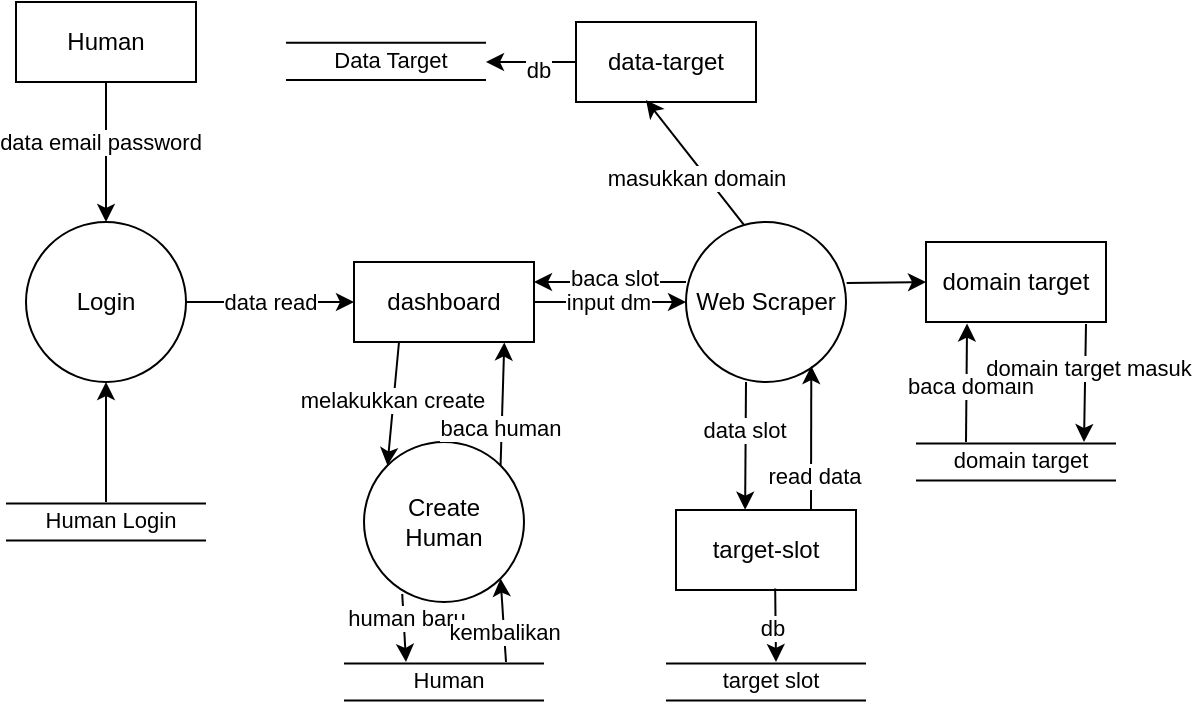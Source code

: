<mxfile version="26.0.3">
  <diagram name="Halaman-1" id="_XmtBNqs7ybtAx8C3R3i">
    <mxGraphModel dx="683" dy="396" grid="1" gridSize="10" guides="1" tooltips="1" connect="1" arrows="1" fold="1" page="1" pageScale="1" pageWidth="827" pageHeight="1169" background="#ffffff" math="0" shadow="0">
      <root>
        <mxCell id="0" />
        <mxCell id="1" parent="0" />
        <mxCell id="XeXCij93e1Qy_bGvZgCs-1" value="Login" style="ellipse;whiteSpace=wrap;html=1;aspect=fixed;" vertex="1" parent="1">
          <mxGeometry x="130" y="420" width="80" height="80" as="geometry" />
        </mxCell>
        <mxCell id="XeXCij93e1Qy_bGvZgCs-2" value="Web Scraper" style="ellipse;whiteSpace=wrap;html=1;aspect=fixed;" vertex="1" parent="1">
          <mxGeometry x="460" y="420" width="80" height="80" as="geometry" />
        </mxCell>
        <mxCell id="XeXCij93e1Qy_bGvZgCs-3" value="Create Human" style="ellipse;whiteSpace=wrap;html=1;aspect=fixed;" vertex="1" parent="1">
          <mxGeometry x="299" y="530" width="80" height="80" as="geometry" />
        </mxCell>
        <mxCell id="XeXCij93e1Qy_bGvZgCs-4" value="Human" style="rounded=0;whiteSpace=wrap;html=1;" vertex="1" parent="1">
          <mxGeometry x="125" y="310" width="90" height="40" as="geometry" />
        </mxCell>
        <mxCell id="XeXCij93e1Qy_bGvZgCs-5" value="" style="shape=link;html=1;rounded=0;width=18.571;" edge="1" parent="1">
          <mxGeometry width="100" relative="1" as="geometry">
            <mxPoint x="120" y="570" as="sourcePoint" />
            <mxPoint x="220" y="570" as="targetPoint" />
          </mxGeometry>
        </mxCell>
        <mxCell id="XeXCij93e1Qy_bGvZgCs-8" value="Human Login" style="edgeLabel;html=1;align=center;verticalAlign=middle;resizable=0;points=[];" vertex="1" connectable="0" parent="XeXCij93e1Qy_bGvZgCs-5">
          <mxGeometry x="0.027" y="1" relative="1" as="geometry">
            <mxPoint as="offset" />
          </mxGeometry>
        </mxCell>
        <mxCell id="XeXCij93e1Qy_bGvZgCs-10" value="" style="endArrow=classic;html=1;rounded=0;entryX=0.5;entryY=1;entryDx=0;entryDy=0;" edge="1" parent="1" target="XeXCij93e1Qy_bGvZgCs-1">
          <mxGeometry width="50" height="50" relative="1" as="geometry">
            <mxPoint x="170" y="560" as="sourcePoint" />
            <mxPoint x="250" y="450" as="targetPoint" />
          </mxGeometry>
        </mxCell>
        <mxCell id="XeXCij93e1Qy_bGvZgCs-12" value="" style="endArrow=classic;html=1;rounded=0;exitX=0.5;exitY=1;exitDx=0;exitDy=0;entryX=0.5;entryY=0;entryDx=0;entryDy=0;" edge="1" parent="1" source="XeXCij93e1Qy_bGvZgCs-4" target="XeXCij93e1Qy_bGvZgCs-1">
          <mxGeometry width="50" height="50" relative="1" as="geometry">
            <mxPoint x="200" y="390" as="sourcePoint" />
            <mxPoint x="250" y="340" as="targetPoint" />
          </mxGeometry>
        </mxCell>
        <mxCell id="XeXCij93e1Qy_bGvZgCs-13" value="data email password" style="edgeLabel;html=1;align=center;verticalAlign=middle;resizable=0;points=[];" vertex="1" connectable="0" parent="XeXCij93e1Qy_bGvZgCs-12">
          <mxGeometry x="-0.157" y="-3" relative="1" as="geometry">
            <mxPoint as="offset" />
          </mxGeometry>
        </mxCell>
        <mxCell id="XeXCij93e1Qy_bGvZgCs-14" value="" style="endArrow=classic;html=1;rounded=0;exitX=1;exitY=0.5;exitDx=0;exitDy=0;entryX=0;entryY=0.5;entryDx=0;entryDy=0;" edge="1" parent="1" source="XeXCij93e1Qy_bGvZgCs-1" target="XeXCij93e1Qy_bGvZgCs-16">
          <mxGeometry width="50" height="50" relative="1" as="geometry">
            <mxPoint x="220" y="450" as="sourcePoint" />
            <mxPoint x="290" y="460" as="targetPoint" />
          </mxGeometry>
        </mxCell>
        <mxCell id="XeXCij93e1Qy_bGvZgCs-15" value="data read" style="edgeLabel;html=1;align=center;verticalAlign=middle;resizable=0;points=[];" vertex="1" connectable="0" parent="XeXCij93e1Qy_bGvZgCs-14">
          <mxGeometry x="-0.008" relative="1" as="geometry">
            <mxPoint as="offset" />
          </mxGeometry>
        </mxCell>
        <mxCell id="XeXCij93e1Qy_bGvZgCs-16" value="dashboard" style="rounded=0;whiteSpace=wrap;html=1;" vertex="1" parent="1">
          <mxGeometry x="294" y="440" width="90" height="40" as="geometry" />
        </mxCell>
        <mxCell id="XeXCij93e1Qy_bGvZgCs-17" value="" style="endArrow=classic;html=1;rounded=0;entryX=0;entryY=0.5;entryDx=0;entryDy=0;exitX=1;exitY=0.5;exitDx=0;exitDy=0;" edge="1" parent="1" source="XeXCij93e1Qy_bGvZgCs-16" target="XeXCij93e1Qy_bGvZgCs-2">
          <mxGeometry width="50" height="50" relative="1" as="geometry">
            <mxPoint x="390" y="460" as="sourcePoint" />
            <mxPoint x="320" y="390" as="targetPoint" />
          </mxGeometry>
        </mxCell>
        <mxCell id="XeXCij93e1Qy_bGvZgCs-38" value="input dm" style="edgeLabel;html=1;align=center;verticalAlign=middle;resizable=0;points=[];" vertex="1" connectable="0" parent="XeXCij93e1Qy_bGvZgCs-17">
          <mxGeometry x="-0.032" relative="1" as="geometry">
            <mxPoint as="offset" />
          </mxGeometry>
        </mxCell>
        <mxCell id="XeXCij93e1Qy_bGvZgCs-18" value="data-target" style="rounded=0;whiteSpace=wrap;html=1;" vertex="1" parent="1">
          <mxGeometry x="405" y="320" width="90" height="40" as="geometry" />
        </mxCell>
        <mxCell id="XeXCij93e1Qy_bGvZgCs-19" value="target-slot" style="rounded=0;whiteSpace=wrap;html=1;" vertex="1" parent="1">
          <mxGeometry x="455" y="564" width="90" height="40" as="geometry" />
        </mxCell>
        <mxCell id="XeXCij93e1Qy_bGvZgCs-20" value="" style="endArrow=classic;html=1;rounded=0;exitX=0.361;exitY=0.016;exitDx=0;exitDy=0;exitPerimeter=0;entryX=0.389;entryY=0.976;entryDx=0;entryDy=0;entryPerimeter=0;" edge="1" parent="1" source="XeXCij93e1Qy_bGvZgCs-2" target="XeXCij93e1Qy_bGvZgCs-18">
          <mxGeometry width="50" height="50" relative="1" as="geometry">
            <mxPoint x="400" y="430" as="sourcePoint" />
            <mxPoint x="450" y="380" as="targetPoint" />
          </mxGeometry>
        </mxCell>
        <mxCell id="XeXCij93e1Qy_bGvZgCs-35" value="masukkan domain" style="edgeLabel;html=1;align=center;verticalAlign=middle;resizable=0;points=[];" vertex="1" connectable="0" parent="XeXCij93e1Qy_bGvZgCs-20">
          <mxGeometry x="-0.154" y="4" relative="1" as="geometry">
            <mxPoint as="offset" />
          </mxGeometry>
        </mxCell>
        <mxCell id="XeXCij93e1Qy_bGvZgCs-21" value="" style="endArrow=classic;html=1;rounded=0;exitX=0.375;exitY=1;exitDx=0;exitDy=0;exitPerimeter=0;entryX=0.384;entryY=-0.004;entryDx=0;entryDy=0;entryPerimeter=0;" edge="1" parent="1" source="XeXCij93e1Qy_bGvZgCs-2" target="XeXCij93e1Qy_bGvZgCs-19">
          <mxGeometry width="50" height="50" relative="1" as="geometry">
            <mxPoint x="370" y="564.5" as="sourcePoint" />
            <mxPoint x="420" y="514.5" as="targetPoint" />
          </mxGeometry>
        </mxCell>
        <mxCell id="XeXCij93e1Qy_bGvZgCs-22" value="data slot" style="edgeLabel;html=1;align=center;verticalAlign=middle;resizable=0;points=[];" vertex="1" connectable="0" parent="XeXCij93e1Qy_bGvZgCs-21">
          <mxGeometry x="-0.261" y="-1" relative="1" as="geometry">
            <mxPoint as="offset" />
          </mxGeometry>
        </mxCell>
        <mxCell id="XeXCij93e1Qy_bGvZgCs-23" value="" style="endArrow=classic;html=1;rounded=0;exitX=0.75;exitY=0;exitDx=0;exitDy=0;entryX=0.783;entryY=0.9;entryDx=0;entryDy=0;entryPerimeter=0;" edge="1" parent="1" source="XeXCij93e1Qy_bGvZgCs-19" target="XeXCij93e1Qy_bGvZgCs-2">
          <mxGeometry width="50" height="50" relative="1" as="geometry">
            <mxPoint x="380" y="460" as="sourcePoint" />
            <mxPoint x="430" y="410" as="targetPoint" />
          </mxGeometry>
        </mxCell>
        <mxCell id="XeXCij93e1Qy_bGvZgCs-29" value="read data" style="edgeLabel;html=1;align=center;verticalAlign=middle;resizable=0;points=[];" vertex="1" connectable="0" parent="XeXCij93e1Qy_bGvZgCs-23">
          <mxGeometry x="-0.513" y="-1" relative="1" as="geometry">
            <mxPoint as="offset" />
          </mxGeometry>
        </mxCell>
        <mxCell id="XeXCij93e1Qy_bGvZgCs-25" value="" style="shape=link;html=1;rounded=0;width=18.571;" edge="1" parent="1">
          <mxGeometry width="100" relative="1" as="geometry">
            <mxPoint x="260" y="339.66" as="sourcePoint" />
            <mxPoint x="360" y="339.66" as="targetPoint" />
          </mxGeometry>
        </mxCell>
        <mxCell id="XeXCij93e1Qy_bGvZgCs-26" value="Data Target" style="edgeLabel;html=1;align=center;verticalAlign=middle;resizable=0;points=[];" vertex="1" connectable="0" parent="XeXCij93e1Qy_bGvZgCs-25">
          <mxGeometry x="0.027" y="1" relative="1" as="geometry">
            <mxPoint as="offset" />
          </mxGeometry>
        </mxCell>
        <mxCell id="XeXCij93e1Qy_bGvZgCs-27" value="" style="endArrow=classic;html=1;rounded=0;exitX=0;exitY=0.5;exitDx=0;exitDy=0;" edge="1" parent="1" source="XeXCij93e1Qy_bGvZgCs-18">
          <mxGeometry width="50" height="50" relative="1" as="geometry">
            <mxPoint x="320" y="450" as="sourcePoint" />
            <mxPoint x="360" y="340" as="targetPoint" />
          </mxGeometry>
        </mxCell>
        <mxCell id="XeXCij93e1Qy_bGvZgCs-34" value="db" style="edgeLabel;html=1;align=center;verticalAlign=middle;resizable=0;points=[];" vertex="1" connectable="0" parent="XeXCij93e1Qy_bGvZgCs-27">
          <mxGeometry x="-0.148" y="4" relative="1" as="geometry">
            <mxPoint as="offset" />
          </mxGeometry>
        </mxCell>
        <mxCell id="XeXCij93e1Qy_bGvZgCs-30" value="" style="endArrow=classic;html=1;rounded=0;exitX=0;exitY=0.375;exitDx=0;exitDy=0;exitPerimeter=0;entryX=1;entryY=0.25;entryDx=0;entryDy=0;" edge="1" parent="1" source="XeXCij93e1Qy_bGvZgCs-2" target="XeXCij93e1Qy_bGvZgCs-16">
          <mxGeometry width="50" height="50" relative="1" as="geometry">
            <mxPoint x="330" y="440" as="sourcePoint" />
            <mxPoint x="380" y="390" as="targetPoint" />
          </mxGeometry>
        </mxCell>
        <mxCell id="XeXCij93e1Qy_bGvZgCs-39" value="baca slot" style="edgeLabel;html=1;align=center;verticalAlign=middle;resizable=0;points=[];" vertex="1" connectable="0" parent="XeXCij93e1Qy_bGvZgCs-30">
          <mxGeometry x="-0.042" y="-2" relative="1" as="geometry">
            <mxPoint as="offset" />
          </mxGeometry>
        </mxCell>
        <mxCell id="XeXCij93e1Qy_bGvZgCs-31" value="" style="shape=link;html=1;rounded=0;width=18.571;" edge="1" parent="1">
          <mxGeometry width="100" relative="1" as="geometry">
            <mxPoint x="450" y="650.0" as="sourcePoint" />
            <mxPoint x="550" y="650.0" as="targetPoint" />
          </mxGeometry>
        </mxCell>
        <mxCell id="XeXCij93e1Qy_bGvZgCs-32" value="target slot" style="edgeLabel;html=1;align=center;verticalAlign=middle;resizable=0;points=[];" vertex="1" connectable="0" parent="XeXCij93e1Qy_bGvZgCs-31">
          <mxGeometry x="0.027" y="1" relative="1" as="geometry">
            <mxPoint as="offset" />
          </mxGeometry>
        </mxCell>
        <mxCell id="XeXCij93e1Qy_bGvZgCs-33" value="" style="endArrow=classic;html=1;rounded=0;exitX=0.551;exitY=0.982;exitDx=0;exitDy=0;exitPerimeter=0;" edge="1" parent="1" source="XeXCij93e1Qy_bGvZgCs-19">
          <mxGeometry width="50" height="50" relative="1" as="geometry">
            <mxPoint x="505" y="610.0" as="sourcePoint" />
            <mxPoint x="505" y="640" as="targetPoint" />
          </mxGeometry>
        </mxCell>
        <mxCell id="XeXCij93e1Qy_bGvZgCs-36" value="db" style="edgeLabel;html=1;align=center;verticalAlign=middle;resizable=0;points=[];" vertex="1" connectable="0" parent="XeXCij93e1Qy_bGvZgCs-33">
          <mxGeometry x="0.046" y="-2" relative="1" as="geometry">
            <mxPoint as="offset" />
          </mxGeometry>
        </mxCell>
        <mxCell id="XeXCij93e1Qy_bGvZgCs-40" value="domain target" style="rounded=0;whiteSpace=wrap;html=1;" vertex="1" parent="1">
          <mxGeometry x="580" y="430" width="90" height="40" as="geometry" />
        </mxCell>
        <mxCell id="XeXCij93e1Qy_bGvZgCs-41" value="" style="endArrow=classic;html=1;rounded=0;exitX=1.004;exitY=0.381;exitDx=0;exitDy=0;exitPerimeter=0;entryX=0;entryY=0.5;entryDx=0;entryDy=0;" edge="1" parent="1" source="XeXCij93e1Qy_bGvZgCs-2" target="XeXCij93e1Qy_bGvZgCs-40">
          <mxGeometry width="50" height="50" relative="1" as="geometry">
            <mxPoint x="350" y="450" as="sourcePoint" />
            <mxPoint x="400" y="400" as="targetPoint" />
          </mxGeometry>
        </mxCell>
        <mxCell id="XeXCij93e1Qy_bGvZgCs-43" value="" style="shape=link;html=1;rounded=0;width=18.571;" edge="1" parent="1">
          <mxGeometry width="100" relative="1" as="geometry">
            <mxPoint x="575" y="540.0" as="sourcePoint" />
            <mxPoint x="675" y="540.0" as="targetPoint" />
          </mxGeometry>
        </mxCell>
        <mxCell id="XeXCij93e1Qy_bGvZgCs-44" value="domain target" style="edgeLabel;html=1;align=center;verticalAlign=middle;resizable=0;points=[];" vertex="1" connectable="0" parent="XeXCij93e1Qy_bGvZgCs-43">
          <mxGeometry x="0.027" y="1" relative="1" as="geometry">
            <mxPoint as="offset" />
          </mxGeometry>
        </mxCell>
        <mxCell id="XeXCij93e1Qy_bGvZgCs-45" value="" style="endArrow=classic;html=1;rounded=0;entryX=0.228;entryY=1.019;entryDx=0;entryDy=0;entryPerimeter=0;" edge="1" parent="1" target="XeXCij93e1Qy_bGvZgCs-40">
          <mxGeometry width="50" height="50" relative="1" as="geometry">
            <mxPoint x="600" y="530" as="sourcePoint" />
            <mxPoint x="603" y="470" as="targetPoint" />
          </mxGeometry>
        </mxCell>
        <mxCell id="XeXCij93e1Qy_bGvZgCs-48" value="baca domain" style="edgeLabel;html=1;align=center;verticalAlign=middle;resizable=0;points=[];" vertex="1" connectable="0" parent="XeXCij93e1Qy_bGvZgCs-45">
          <mxGeometry x="-0.043" y="-1" relative="1" as="geometry">
            <mxPoint as="offset" />
          </mxGeometry>
        </mxCell>
        <mxCell id="XeXCij93e1Qy_bGvZgCs-46" value="" style="endArrow=classic;html=1;rounded=0;" edge="1" parent="1">
          <mxGeometry width="50" height="50" relative="1" as="geometry">
            <mxPoint x="660" y="471" as="sourcePoint" />
            <mxPoint x="659" y="530" as="targetPoint" />
          </mxGeometry>
        </mxCell>
        <mxCell id="XeXCij93e1Qy_bGvZgCs-47" value="domain target masuk" style="edgeLabel;html=1;align=center;verticalAlign=middle;resizable=0;points=[];" vertex="1" connectable="0" parent="XeXCij93e1Qy_bGvZgCs-46">
          <mxGeometry x="-0.255" y="1" relative="1" as="geometry">
            <mxPoint as="offset" />
          </mxGeometry>
        </mxCell>
        <mxCell id="XeXCij93e1Qy_bGvZgCs-49" value="" style="endArrow=classic;html=1;rounded=0;exitX=0.25;exitY=1;exitDx=0;exitDy=0;entryX=0;entryY=0;entryDx=0;entryDy=0;" edge="1" parent="1" source="XeXCij93e1Qy_bGvZgCs-16" target="XeXCij93e1Qy_bGvZgCs-3">
          <mxGeometry width="50" height="50" relative="1" as="geometry">
            <mxPoint x="350" y="540" as="sourcePoint" />
            <mxPoint x="400" y="490" as="targetPoint" />
          </mxGeometry>
        </mxCell>
        <mxCell id="XeXCij93e1Qy_bGvZgCs-50" value="melakukkan create" style="edgeLabel;html=1;align=center;verticalAlign=middle;resizable=0;points=[];" vertex="1" connectable="0" parent="XeXCij93e1Qy_bGvZgCs-49">
          <mxGeometry x="-0.078" relative="1" as="geometry">
            <mxPoint x="-1" as="offset" />
          </mxGeometry>
        </mxCell>
        <mxCell id="XeXCij93e1Qy_bGvZgCs-51" value="" style="shape=link;html=1;rounded=0;width=18.571;" edge="1" parent="1">
          <mxGeometry width="100" relative="1" as="geometry">
            <mxPoint x="289" y="650" as="sourcePoint" />
            <mxPoint x="389" y="650" as="targetPoint" />
          </mxGeometry>
        </mxCell>
        <mxCell id="XeXCij93e1Qy_bGvZgCs-52" value="Human" style="edgeLabel;html=1;align=center;verticalAlign=middle;resizable=0;points=[];" vertex="1" connectable="0" parent="XeXCij93e1Qy_bGvZgCs-51">
          <mxGeometry x="0.027" y="1" relative="1" as="geometry">
            <mxPoint as="offset" />
          </mxGeometry>
        </mxCell>
        <mxCell id="XeXCij93e1Qy_bGvZgCs-53" value="" style="endArrow=classic;html=1;rounded=0;exitX=0.239;exitY=0.95;exitDx=0;exitDy=0;exitPerimeter=0;" edge="1" parent="1" source="XeXCij93e1Qy_bGvZgCs-3">
          <mxGeometry width="50" height="50" relative="1" as="geometry">
            <mxPoint x="340" y="530" as="sourcePoint" />
            <mxPoint x="320" y="640" as="targetPoint" />
          </mxGeometry>
        </mxCell>
        <mxCell id="XeXCij93e1Qy_bGvZgCs-54" value="human baru" style="edgeLabel;html=1;align=center;verticalAlign=middle;resizable=0;points=[];" vertex="1" connectable="0" parent="XeXCij93e1Qy_bGvZgCs-53">
          <mxGeometry x="-0.33" y="1" relative="1" as="geometry">
            <mxPoint as="offset" />
          </mxGeometry>
        </mxCell>
        <mxCell id="XeXCij93e1Qy_bGvZgCs-55" value="" style="endArrow=classic;html=1;rounded=0;exitX=1;exitY=0;exitDx=0;exitDy=0;entryX=0.835;entryY=1.006;entryDx=0;entryDy=0;entryPerimeter=0;" edge="1" parent="1" source="XeXCij93e1Qy_bGvZgCs-3" target="XeXCij93e1Qy_bGvZgCs-16">
          <mxGeometry width="50" height="50" relative="1" as="geometry">
            <mxPoint x="340" y="530" as="sourcePoint" />
            <mxPoint x="390" y="480" as="targetPoint" />
          </mxGeometry>
        </mxCell>
        <mxCell id="XeXCij93e1Qy_bGvZgCs-56" value="baca human" style="edgeLabel;html=1;align=center;verticalAlign=middle;resizable=0;points=[];" vertex="1" connectable="0" parent="XeXCij93e1Qy_bGvZgCs-55">
          <mxGeometry x="-0.378" y="1" relative="1" as="geometry">
            <mxPoint as="offset" />
          </mxGeometry>
        </mxCell>
        <mxCell id="XeXCij93e1Qy_bGvZgCs-57" value="" style="endArrow=classic;html=1;rounded=0;entryX=1;entryY=1;entryDx=0;entryDy=0;" edge="1" parent="1" target="XeXCij93e1Qy_bGvZgCs-3">
          <mxGeometry width="50" height="50" relative="1" as="geometry">
            <mxPoint x="370" y="640" as="sourcePoint" />
            <mxPoint x="390" y="480" as="targetPoint" />
          </mxGeometry>
        </mxCell>
        <mxCell id="XeXCij93e1Qy_bGvZgCs-59" value="kembalikan" style="edgeLabel;html=1;align=center;verticalAlign=middle;resizable=0;points=[];" vertex="1" connectable="0" parent="XeXCij93e1Qy_bGvZgCs-57">
          <mxGeometry x="-0.29" relative="1" as="geometry">
            <mxPoint as="offset" />
          </mxGeometry>
        </mxCell>
      </root>
    </mxGraphModel>
  </diagram>
</mxfile>
